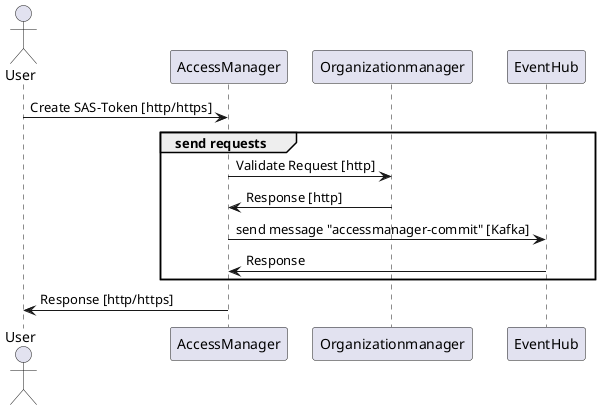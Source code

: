 @startuml
actor User
User -> AccessManager: Create SAS-Token [http/https]

group send requests
    AccessManager -> Organizationmanager: Validate Request [http]
    Organizationmanager -> AccessManager: Response [http]
    AccessManager -> EventHub: send message "accessmanager-commit" [Kafka]
    EventHub -> AccessManager: Response
end
AccessManager -> User: Response [http/https]
@enduml
